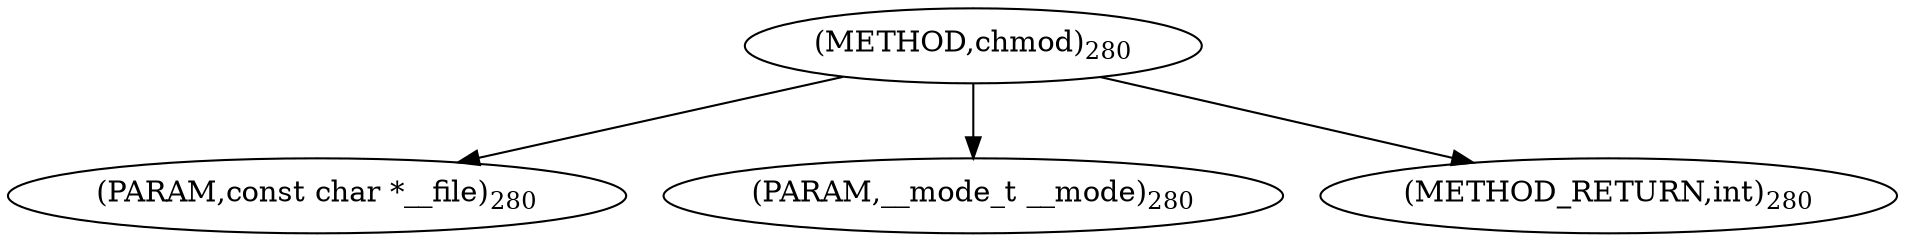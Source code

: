 digraph "chmod" {  
"33442" [label = <(METHOD,chmod)<SUB>280</SUB>> ]
"33443" [label = <(PARAM,const char *__file)<SUB>280</SUB>> ]
"33444" [label = <(PARAM,__mode_t __mode)<SUB>280</SUB>> ]
"33445" [label = <(METHOD_RETURN,int)<SUB>280</SUB>> ]
  "33442" -> "33443" 
  "33442" -> "33444" 
  "33442" -> "33445" 
}
